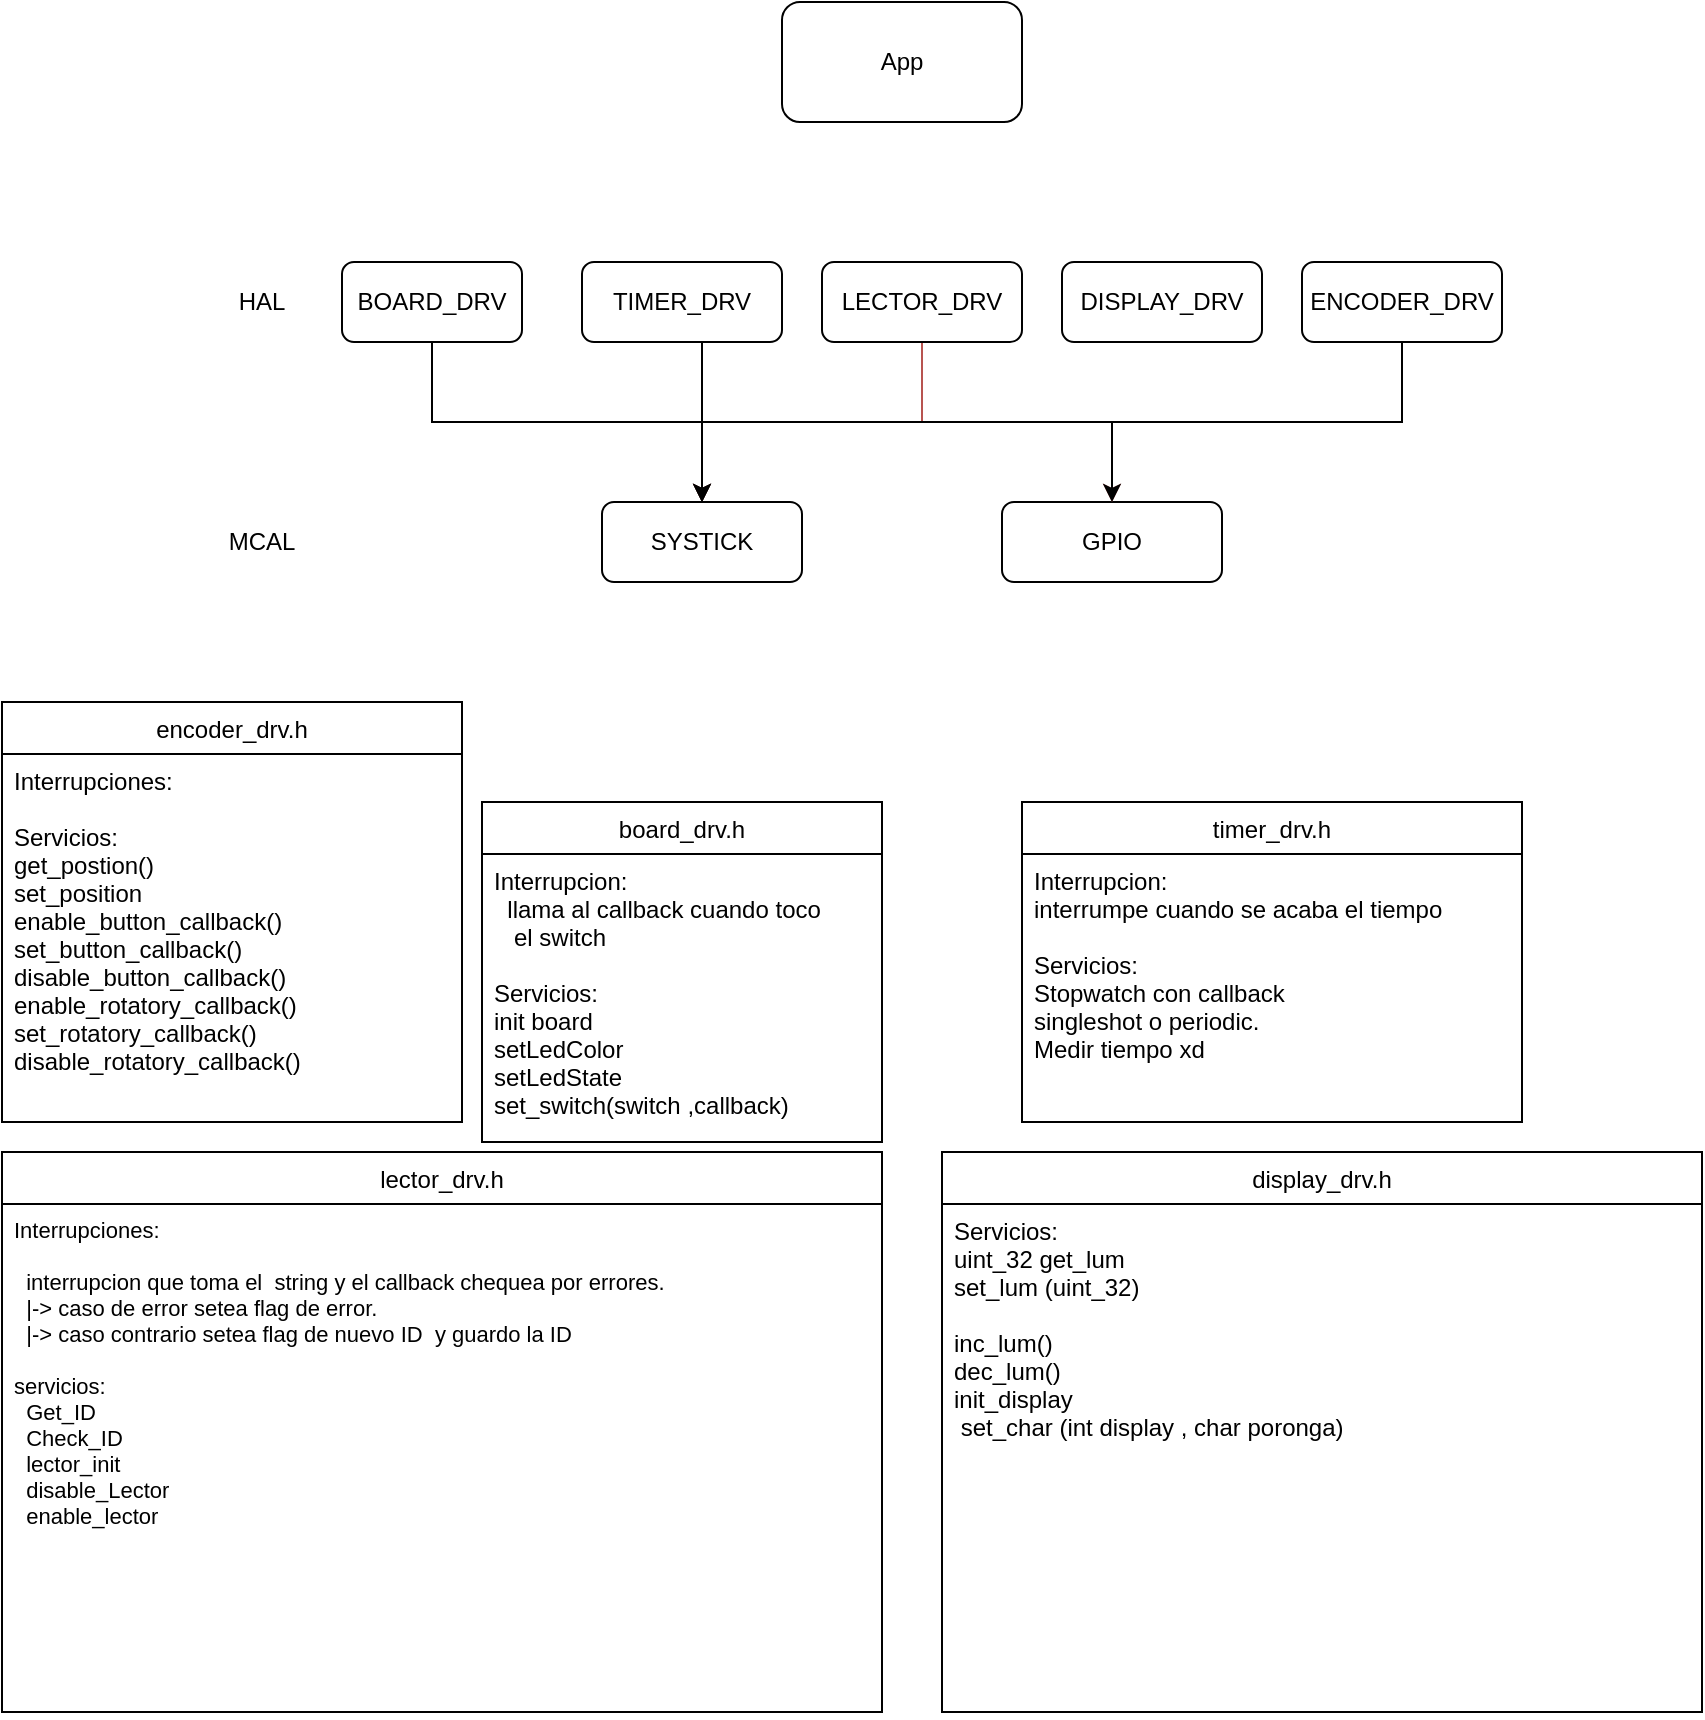 <mxfile version="13.7.1" type="device"><diagram id="prtHgNgQTEPvFCAcTncT" name="Page-1"><mxGraphModel dx="1808" dy="548" grid="1" gridSize="10" guides="1" tooltips="1" connect="1" arrows="1" fold="1" page="1" pageScale="1" pageWidth="827" pageHeight="1169" math="0" shadow="0"><root><mxCell id="0"/><mxCell id="1" parent="0"/><mxCell id="koEZ6B3lESO1ppr1pW8p-1" value="App" style="rounded=1;whiteSpace=wrap;html=1;" vertex="1" parent="1"><mxGeometry x="360" y="50" width="120" height="60" as="geometry"/></mxCell><mxCell id="koEZ6B3lESO1ppr1pW8p-15" style="edgeStyle=orthogonalEdgeStyle;rounded=0;orthogonalLoop=1;jettySize=auto;html=1;" edge="1" parent="1" source="koEZ6B3lESO1ppr1pW8p-2"><mxGeometry relative="1" as="geometry"><mxPoint x="320" y="300" as="targetPoint"/><Array as="points"><mxPoint x="320" y="240"/><mxPoint x="320" y="240"/></Array></mxGeometry></mxCell><mxCell id="koEZ6B3lESO1ppr1pW8p-2" value="TIMER_DRV" style="rounded=1;whiteSpace=wrap;html=1;" vertex="1" parent="1"><mxGeometry x="260" y="180" width="100" height="40" as="geometry"/></mxCell><mxCell id="koEZ6B3lESO1ppr1pW8p-4" value="GPIO" style="rounded=1;whiteSpace=wrap;html=1;" vertex="1" parent="1"><mxGeometry x="470" y="300" width="110" height="40" as="geometry"/></mxCell><mxCell id="koEZ6B3lESO1ppr1pW8p-5" value="DISPLAY_DRV" style="rounded=1;whiteSpace=wrap;html=1;" vertex="1" parent="1"><mxGeometry x="500" y="180" width="100" height="40" as="geometry"/></mxCell><mxCell id="koEZ6B3lESO1ppr1pW8p-16" style="edgeStyle=orthogonalEdgeStyle;rounded=0;orthogonalLoop=1;jettySize=auto;html=1;entryX=0.5;entryY=0;entryDx=0;entryDy=0;fillColor=#f8cecc;strokeColor=#b85450;" edge="1" parent="1" source="koEZ6B3lESO1ppr1pW8p-6" target="koEZ6B3lESO1ppr1pW8p-4"><mxGeometry relative="1" as="geometry"><Array as="points"><mxPoint x="430" y="260"/><mxPoint x="525" y="260"/></Array></mxGeometry></mxCell><mxCell id="koEZ6B3lESO1ppr1pW8p-18" style="edgeStyle=orthogonalEdgeStyle;rounded=0;orthogonalLoop=1;jettySize=auto;html=1;fillColor=#f8cecc;strokeColor=#b85450;" edge="1" parent="1" source="koEZ6B3lESO1ppr1pW8p-6" target="koEZ6B3lESO1ppr1pW8p-7"><mxGeometry relative="1" as="geometry"><Array as="points"><mxPoint x="430" y="260"/><mxPoint x="320" y="260"/></Array></mxGeometry></mxCell><mxCell id="koEZ6B3lESO1ppr1pW8p-6" value="LECTOR_DRV" style="rounded=1;whiteSpace=wrap;html=1;" vertex="1" parent="1"><mxGeometry x="380" y="180" width="100" height="40" as="geometry"/></mxCell><mxCell id="koEZ6B3lESO1ppr1pW8p-7" value="SYSTICK" style="rounded=1;whiteSpace=wrap;html=1;" vertex="1" parent="1"><mxGeometry x="270" y="300" width="100" height="40" as="geometry"/></mxCell><mxCell id="koEZ6B3lESO1ppr1pW8p-19" style="edgeStyle=orthogonalEdgeStyle;rounded=0;orthogonalLoop=1;jettySize=auto;html=1;entryX=0.5;entryY=0;entryDx=0;entryDy=0;" edge="1" parent="1" source="koEZ6B3lESO1ppr1pW8p-8" target="koEZ6B3lESO1ppr1pW8p-4"><mxGeometry relative="1" as="geometry"><Array as="points"><mxPoint x="670" y="260"/><mxPoint x="525" y="260"/></Array></mxGeometry></mxCell><mxCell id="koEZ6B3lESO1ppr1pW8p-20" style="edgeStyle=orthogonalEdgeStyle;rounded=0;orthogonalLoop=1;jettySize=auto;html=1;" edge="1" parent="1" source="koEZ6B3lESO1ppr1pW8p-8"><mxGeometry relative="1" as="geometry"><mxPoint x="320" y="300" as="targetPoint"/><Array as="points"><mxPoint x="670" y="260"/><mxPoint x="320" y="260"/></Array></mxGeometry></mxCell><mxCell id="koEZ6B3lESO1ppr1pW8p-8" value="ENCODER_DRV" style="rounded=1;whiteSpace=wrap;html=1;" vertex="1" parent="1"><mxGeometry x="620" y="180" width="100" height="40" as="geometry"/></mxCell><mxCell id="koEZ6B3lESO1ppr1pW8p-14" style="edgeStyle=orthogonalEdgeStyle;rounded=0;orthogonalLoop=1;jettySize=auto;html=1;entryX=0.5;entryY=0;entryDx=0;entryDy=0;" edge="1" parent="1" source="koEZ6B3lESO1ppr1pW8p-9" target="koEZ6B3lESO1ppr1pW8p-7"><mxGeometry relative="1" as="geometry"><Array as="points"><mxPoint x="185" y="260"/><mxPoint x="320" y="260"/></Array></mxGeometry></mxCell><mxCell id="koEZ6B3lESO1ppr1pW8p-9" value="BOARD_DRV" style="rounded=1;whiteSpace=wrap;html=1;" vertex="1" parent="1"><mxGeometry x="140" y="180" width="90" height="40" as="geometry"/></mxCell><mxCell id="koEZ6B3lESO1ppr1pW8p-11" value="MCAL" style="text;html=1;strokeColor=none;fillColor=none;align=center;verticalAlign=middle;whiteSpace=wrap;rounded=0;" vertex="1" parent="1"><mxGeometry x="80" y="310" width="40" height="20" as="geometry"/></mxCell><mxCell id="koEZ6B3lESO1ppr1pW8p-12" value="HAL" style="text;html=1;strokeColor=none;fillColor=none;align=center;verticalAlign=middle;whiteSpace=wrap;rounded=0;" vertex="1" parent="1"><mxGeometry x="80" y="190" width="40" height="20" as="geometry"/></mxCell><mxCell id="koEZ6B3lESO1ppr1pW8p-29" value="lector_drv.h" style="swimlane;fontStyle=0;childLayout=stackLayout;horizontal=1;startSize=26;fillColor=none;horizontalStack=0;resizeParent=1;resizeParentMax=0;resizeLast=0;collapsible=1;marginBottom=0;" vertex="1" parent="1"><mxGeometry x="-30" y="625" width="440" height="280" as="geometry"/></mxCell><mxCell id="koEZ6B3lESO1ppr1pW8p-31" value="Interrupciones:&#10;&#10;  interrupcion que toma el  string y el callback chequea por errores.&#10;  |-&gt; caso de error setea flag de error.&#10;  |-&gt; caso contrario setea flag de nuevo ID  y guardo la ID&#10;&#10;servicios:&#10;  Get_ID&#10;  Check_ID&#10;  lector_init&#10;  disable_Lector&#10;  enable_lector&#10;" style="text;strokeColor=none;fillColor=none;align=left;verticalAlign=top;spacingLeft=4;spacingRight=4;overflow=hidden;rotatable=0;points=[[0,0.5],[1,0.5]];portConstraint=eastwest;fontSize=11;fontStyle=0" vertex="1" parent="koEZ6B3lESO1ppr1pW8p-29"><mxGeometry y="26" width="440" height="254" as="geometry"/></mxCell><mxCell id="koEZ6B3lESO1ppr1pW8p-32" value="display_drv.h" style="swimlane;fontStyle=0;childLayout=stackLayout;horizontal=1;startSize=26;fillColor=none;horizontalStack=0;resizeParent=1;resizeParentMax=0;resizeLast=0;collapsible=1;marginBottom=0;" vertex="1" parent="1"><mxGeometry x="440" y="625" width="380" height="280" as="geometry"/></mxCell><mxCell id="koEZ6B3lESO1ppr1pW8p-33" value="Servicios:&#10;uint_32 get_lum &#10;set_lum (uint_32)  &#10;&#10;inc_lum()&#10;dec_lum()&#10;init_display&#10; set_char (int display , char poronga)&#10; " style="text;strokeColor=none;fillColor=none;align=left;verticalAlign=top;spacingLeft=4;spacingRight=4;overflow=hidden;rotatable=0;points=[[0,0.5],[1,0.5]];portConstraint=eastwest;" vertex="1" parent="koEZ6B3lESO1ppr1pW8p-32"><mxGeometry y="26" width="380" height="254" as="geometry"/></mxCell><mxCell id="koEZ6B3lESO1ppr1pW8p-26" value="timer_drv.h" style="swimlane;fontStyle=0;childLayout=stackLayout;horizontal=1;startSize=26;fillColor=none;horizontalStack=0;resizeParent=1;resizeParentMax=0;resizeLast=0;collapsible=1;marginBottom=0;" vertex="1" parent="1"><mxGeometry x="480" y="450" width="250" height="160" as="geometry"/></mxCell><mxCell id="koEZ6B3lESO1ppr1pW8p-28" value="Interrupcion:&#10;interrumpe cuando se acaba el tiempo&#10;&#10;Servicios:&#10;Stopwatch con callback&#10;singleshot o periodic.&#10;Medir tiempo xd&#10; &#10;&#10;" style="text;strokeColor=none;fillColor=none;align=left;verticalAlign=top;spacingLeft=4;spacingRight=4;overflow=hidden;rotatable=0;points=[[0,0.5],[1,0.5]];portConstraint=eastwest;" vertex="1" parent="koEZ6B3lESO1ppr1pW8p-26"><mxGeometry y="26" width="250" height="134" as="geometry"/></mxCell><mxCell id="koEZ6B3lESO1ppr1pW8p-22" value="board_drv.h" style="swimlane;fontStyle=0;childLayout=stackLayout;horizontal=1;startSize=26;fillColor=none;horizontalStack=0;resizeParent=1;resizeParentMax=0;resizeLast=0;collapsible=1;marginBottom=0;" vertex="1" parent="1"><mxGeometry x="210" y="450" width="200" height="170" as="geometry"/></mxCell><mxCell id="koEZ6B3lESO1ppr1pW8p-24" value="Interrupcion:&#10;  llama al callback cuando toco &#10;   el switch&#10;&#10;Servicios:&#10;init board&#10;setLedColor&#10;setLedState&#10;set_switch(switch ,callback)&#10;&#10;" style="text;strokeColor=none;fillColor=none;align=left;verticalAlign=top;spacingLeft=4;spacingRight=4;overflow=hidden;rotatable=0;points=[[0,0.5],[1,0.5]];portConstraint=eastwest;" vertex="1" parent="koEZ6B3lESO1ppr1pW8p-22"><mxGeometry y="26" width="200" height="144" as="geometry"/></mxCell><mxCell id="koEZ6B3lESO1ppr1pW8p-35" value="encoder_drv.h" style="swimlane;fontStyle=0;childLayout=stackLayout;horizontal=1;startSize=26;fillColor=none;horizontalStack=0;resizeParent=1;resizeParentMax=0;resizeLast=0;collapsible=1;marginBottom=0;" vertex="1" parent="1"><mxGeometry x="-30" y="400" width="230" height="210" as="geometry"/></mxCell><mxCell id="koEZ6B3lESO1ppr1pW8p-36" value="Interrupciones:&#10;&#10;Servicios:&#10;get_postion()&#10;set_position&#10;enable_button_callback()&#10;set_button_callback()&#10;disable_button_callback()&#10;enable_rotatory_callback()&#10;set_rotatory_callback()&#10;disable_rotatory_callback()" style="text;strokeColor=none;fillColor=none;align=left;verticalAlign=top;spacingLeft=4;spacingRight=4;overflow=hidden;rotatable=0;points=[[0,0.5],[1,0.5]];portConstraint=eastwest;" vertex="1" parent="koEZ6B3lESO1ppr1pW8p-35"><mxGeometry y="26" width="230" height="184" as="geometry"/></mxCell></root></mxGraphModel></diagram></mxfile>